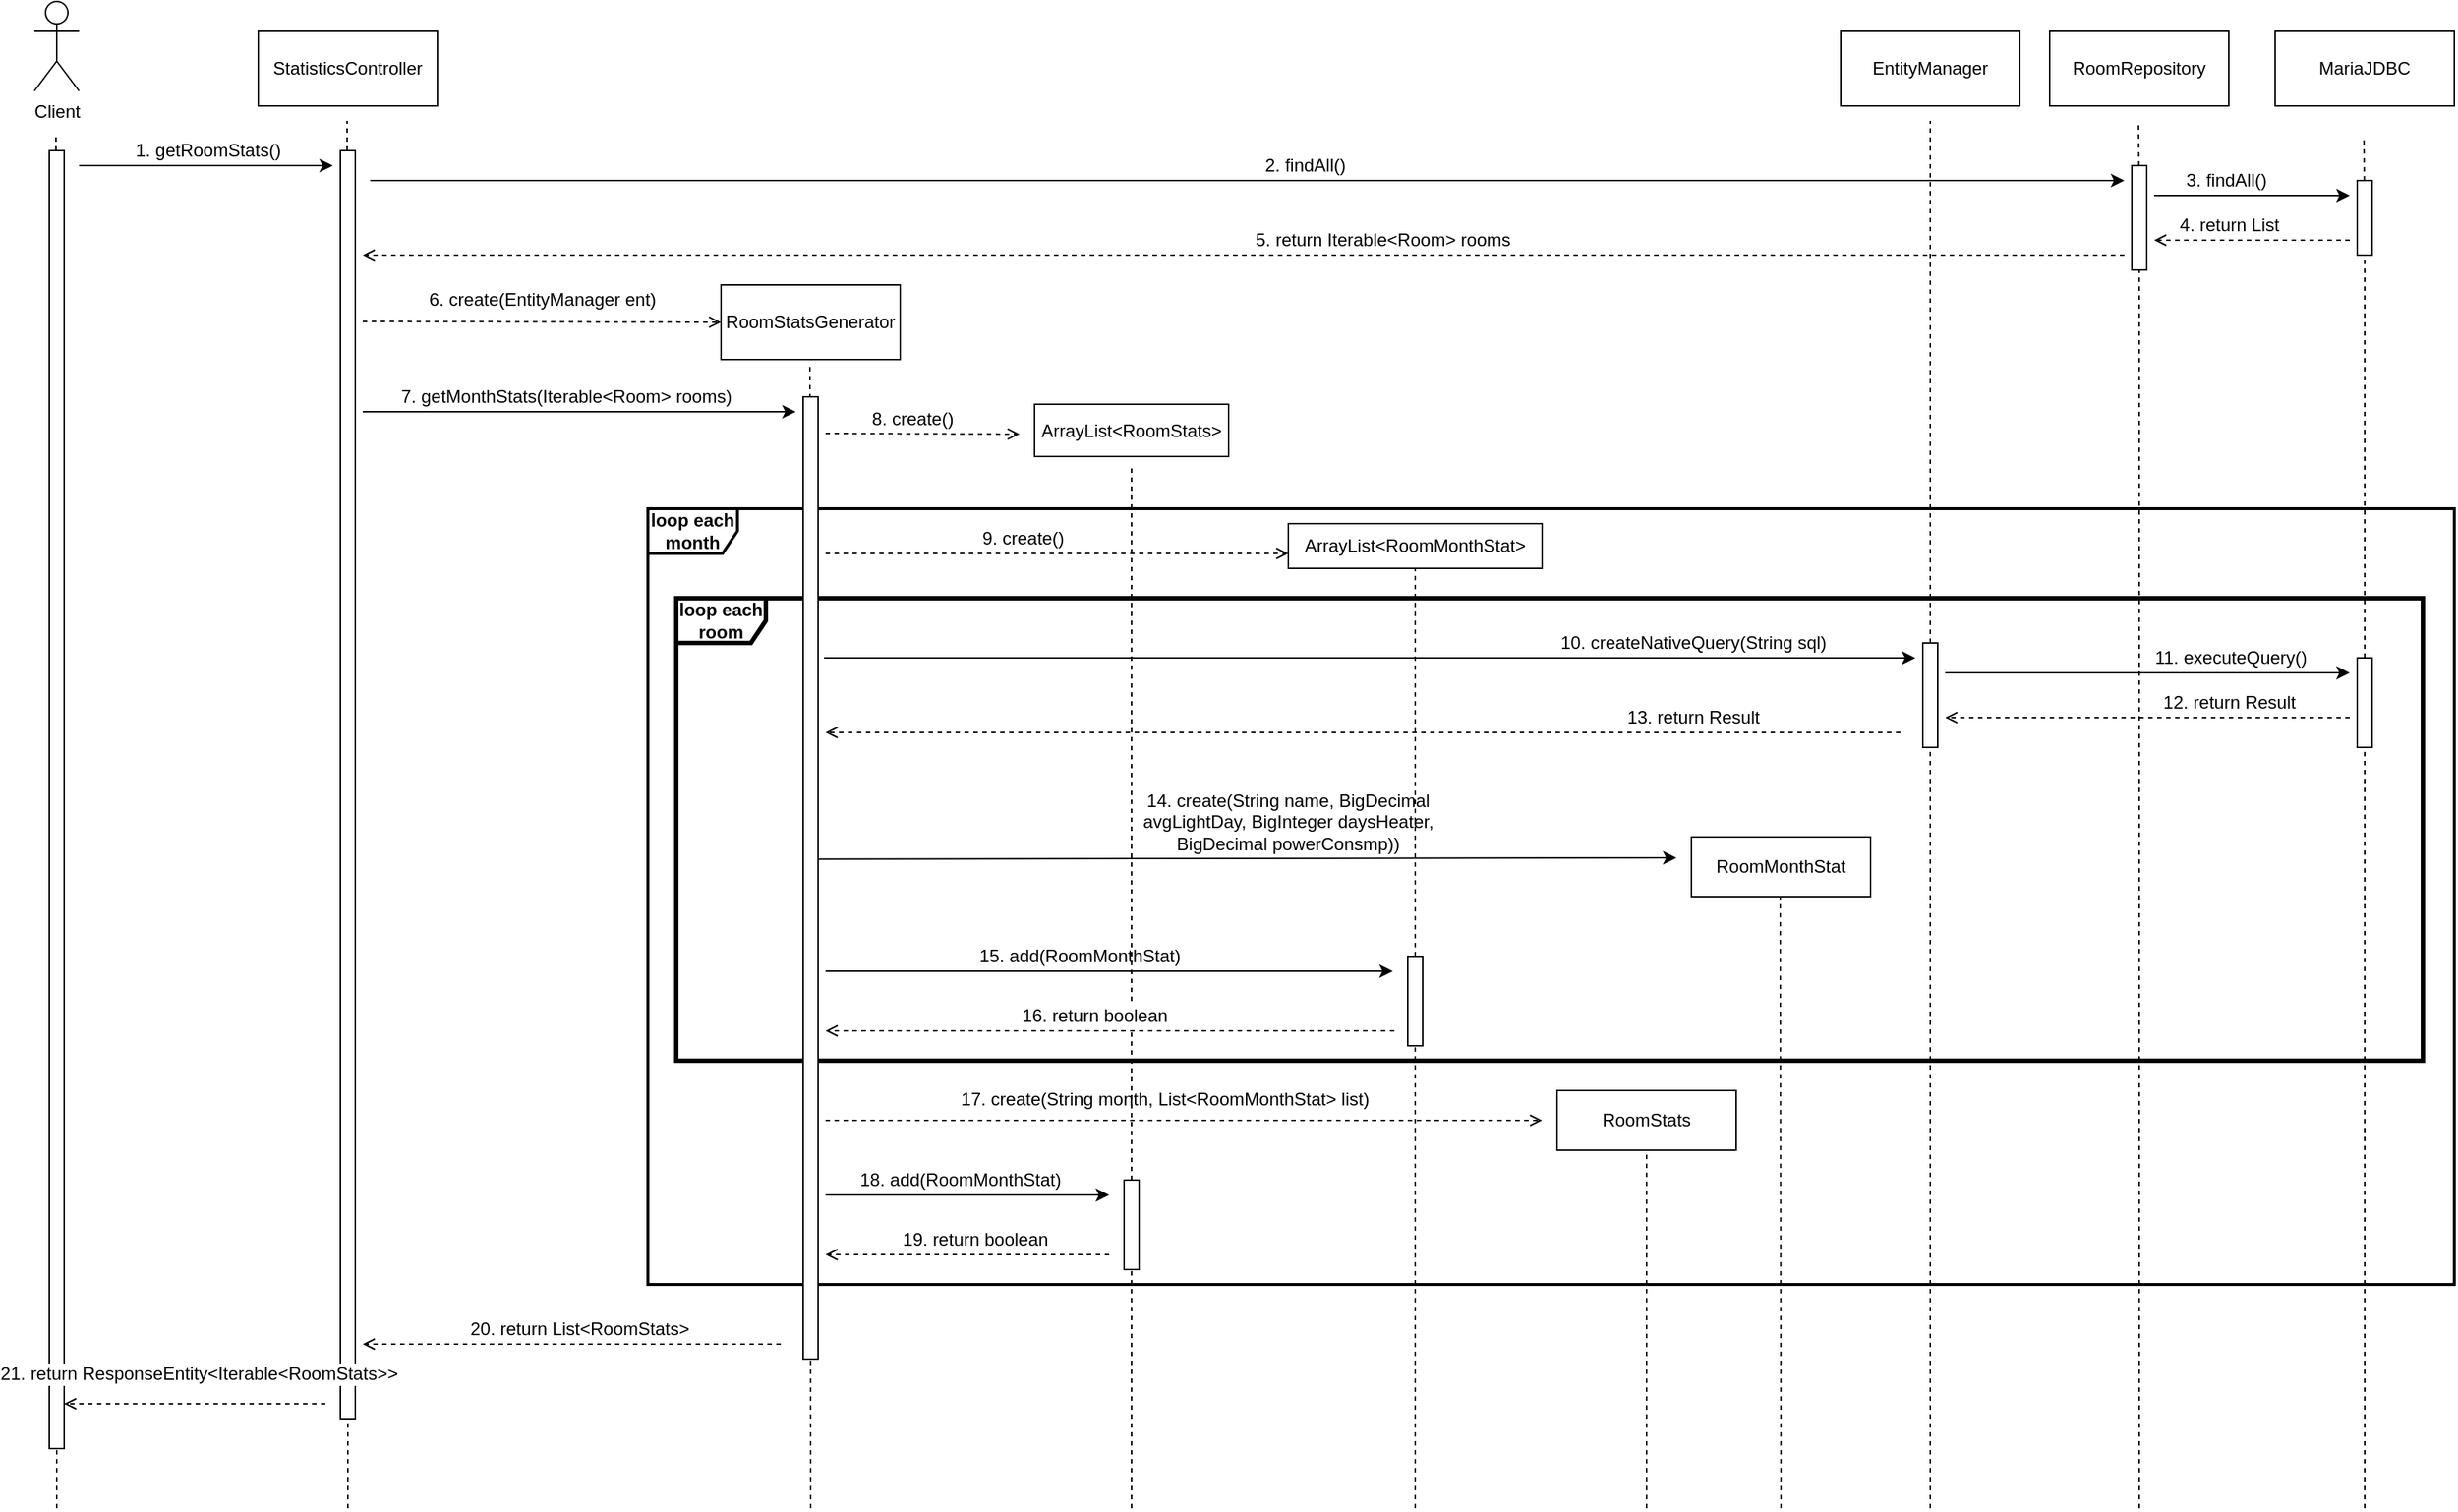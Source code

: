 <mxfile version="13.1.1" type="device"><diagram id="xL0bkW22dJEcYEZWltH-" name="Page-1"><mxGraphModel dx="1422" dy="774" grid="1" gridSize="10" guides="1" tooltips="1" connect="1" arrows="1" fold="1" page="1" pageScale="1" pageWidth="192000" pageHeight="108000" math="0" shadow="0"><root><mxCell id="0"/><mxCell id="1" parent="0"/><mxCell id="LGQTWvPX9GXlApJBBuvb-30" value="&lt;b&gt;loop each room&lt;/b&gt;" style="shape=umlFrame;whiteSpace=wrap;html=1;strokeWidth=3;" parent="1" vertex="1"><mxGeometry x="460" y="430" width="1170" height="310" as="geometry"/></mxCell><mxCell id="LGQTWvPX9GXlApJBBuvb-45" value="&lt;b&gt;loop each month&lt;/b&gt;" style="shape=umlFrame;whiteSpace=wrap;html=1;strokeWidth=2;" parent="1" vertex="1"><mxGeometry x="441" y="370" width="1210" height="520" as="geometry"/></mxCell><mxCell id="19XanNoo4fwWHhp1MPcU-1" value="Client" style="shape=umlActor;verticalLabelPosition=bottom;labelBackgroundColor=#ffffff;verticalAlign=top;html=1;outlineConnect=0;" parent="1" vertex="1"><mxGeometry x="30" y="30" width="30" height="60" as="geometry"/></mxCell><mxCell id="19XanNoo4fwWHhp1MPcU-8" value="" style="endArrow=none;dashed=1;html=1;" parent="1" source="19XanNoo4fwWHhp1MPcU-9" edge="1"><mxGeometry width="50" height="50" relative="1" as="geometry"><mxPoint x="45" y="670" as="sourcePoint"/><mxPoint x="44.5" y="120" as="targetPoint"/></mxGeometry></mxCell><mxCell id="19XanNoo4fwWHhp1MPcU-9" value="" style="rounded=0;whiteSpace=wrap;html=1;" parent="1" vertex="1"><mxGeometry x="40" y="130" width="10" height="870" as="geometry"/></mxCell><mxCell id="19XanNoo4fwWHhp1MPcU-11" value="" style="endArrow=none;dashed=1;html=1;" parent="1" target="19XanNoo4fwWHhp1MPcU-9" edge="1"><mxGeometry width="50" height="50" relative="1" as="geometry"><mxPoint x="45" y="1040" as="sourcePoint"/><mxPoint x="44.5" y="120" as="targetPoint"/></mxGeometry></mxCell><mxCell id="19XanNoo4fwWHhp1MPcU-12" value="StatisticsController" style="rounded=0;whiteSpace=wrap;html=1;" parent="1" vertex="1"><mxGeometry x="180" y="50" width="120" height="50" as="geometry"/></mxCell><mxCell id="19XanNoo4fwWHhp1MPcU-13" value="RoomStatsGenerator" style="rounded=0;whiteSpace=wrap;html=1;" parent="1" vertex="1"><mxGeometry x="490" y="220" width="120" height="50" as="geometry"/></mxCell><mxCell id="19XanNoo4fwWHhp1MPcU-14" value="" style="endArrow=none;dashed=1;html=1;" parent="1" source="19XanNoo4fwWHhp1MPcU-17" edge="1"><mxGeometry width="50" height="50" relative="1" as="geometry"><mxPoint x="240" y="680" as="sourcePoint"/><mxPoint x="239.5" y="110" as="targetPoint"/></mxGeometry></mxCell><mxCell id="19XanNoo4fwWHhp1MPcU-15" value="" style="endArrow=classic;html=1;" parent="1" edge="1"><mxGeometry width="50" height="50" relative="1" as="geometry"><mxPoint x="60" y="140" as="sourcePoint"/><mxPoint x="230" y="140" as="targetPoint"/></mxGeometry></mxCell><mxCell id="19XanNoo4fwWHhp1MPcU-16" value="1. getRoomStats()" style="edgeLabel;html=1;align=center;verticalAlign=middle;resizable=0;points=[];fontSize=12;" parent="19XanNoo4fwWHhp1MPcU-15" vertex="1" connectable="0"><mxGeometry x="0.614" relative="1" as="geometry"><mxPoint x="-51" y="-10" as="offset"/></mxGeometry></mxCell><mxCell id="19XanNoo4fwWHhp1MPcU-17" value="" style="rounded=0;whiteSpace=wrap;html=1;" parent="1" vertex="1"><mxGeometry x="235" y="130" width="10" height="850" as="geometry"/></mxCell><mxCell id="19XanNoo4fwWHhp1MPcU-18" value="" style="endArrow=none;dashed=1;html=1;" parent="1" target="19XanNoo4fwWHhp1MPcU-17" edge="1"><mxGeometry width="50" height="50" relative="1" as="geometry"><mxPoint x="240" y="1040" as="sourcePoint"/><mxPoint x="239.5" y="110" as="targetPoint"/></mxGeometry></mxCell><mxCell id="19XanNoo4fwWHhp1MPcU-20" value="" style="endArrow=open;dashed=1;html=1;fontSize=12;endFill=0;" parent="1" edge="1"><mxGeometry width="50" height="50" relative="1" as="geometry"><mxPoint x="250" y="244.5" as="sourcePoint"/><mxPoint x="490" y="245" as="targetPoint"/></mxGeometry></mxCell><mxCell id="19XanNoo4fwWHhp1MPcU-21" value="6. create(EntityManager ent)" style="edgeLabel;html=1;align=center;verticalAlign=middle;resizable=0;points=[];fontSize=12;" parent="19XanNoo4fwWHhp1MPcU-20" vertex="1" connectable="0"><mxGeometry x="-0.183" y="2" relative="1" as="geometry"><mxPoint x="22" y="-12.7" as="offset"/></mxGeometry></mxCell><mxCell id="19XanNoo4fwWHhp1MPcU-22" value="RoomRepository" style="rounded=0;whiteSpace=wrap;html=1;fontSize=12;" parent="1" vertex="1"><mxGeometry x="1380" y="50" width="120" height="50" as="geometry"/></mxCell><mxCell id="19XanNoo4fwWHhp1MPcU-24" value="" style="endArrow=none;dashed=1;html=1;fontSize=12;" parent="1" edge="1"><mxGeometry width="50" height="50" relative="1" as="geometry"><mxPoint x="550" y="1040" as="sourcePoint"/><mxPoint x="549.5" y="275" as="targetPoint"/></mxGeometry></mxCell><mxCell id="19XanNoo4fwWHhp1MPcU-25" value="" style="endArrow=classic;html=1;fontSize=12;" parent="1" edge="1"><mxGeometry width="50" height="50" relative="1" as="geometry"><mxPoint x="255" y="150" as="sourcePoint"/><mxPoint x="1430" y="150" as="targetPoint"/></mxGeometry></mxCell><mxCell id="19XanNoo4fwWHhp1MPcU-27" value="2. findAll()" style="edgeLabel;html=1;align=center;verticalAlign=middle;resizable=0;points=[];fontSize=12;" parent="19XanNoo4fwWHhp1MPcU-25" vertex="1" connectable="0"><mxGeometry x="0.483" relative="1" as="geometry"><mxPoint x="-246" y="-10" as="offset"/></mxGeometry></mxCell><mxCell id="19XanNoo4fwWHhp1MPcU-26" value="" style="endArrow=none;dashed=1;html=1;" parent="1" source="19XanNoo4fwWHhp1MPcU-28" edge="1"><mxGeometry width="50" height="50" relative="1" as="geometry"><mxPoint x="1440" y="680" as="sourcePoint"/><mxPoint x="1439.5" y="110" as="targetPoint"/></mxGeometry></mxCell><mxCell id="19XanNoo4fwWHhp1MPcU-28" value="" style="rounded=0;whiteSpace=wrap;html=1;" parent="1" vertex="1"><mxGeometry x="1435" y="140" width="10" height="70" as="geometry"/></mxCell><mxCell id="19XanNoo4fwWHhp1MPcU-29" value="" style="endArrow=none;dashed=1;html=1;" parent="1" target="19XanNoo4fwWHhp1MPcU-28" edge="1"><mxGeometry width="50" height="50" relative="1" as="geometry"><mxPoint x="1440" y="1040" as="sourcePoint"/><mxPoint x="1439.5" y="110" as="targetPoint"/></mxGeometry></mxCell><mxCell id="19XanNoo4fwWHhp1MPcU-31" value="" style="endArrow=open;dashed=1;html=1;fontSize=12;endFill=0;" parent="1" edge="1"><mxGeometry width="50" height="50" relative="1" as="geometry"><mxPoint x="1430" y="200" as="sourcePoint"/><mxPoint x="250" y="200" as="targetPoint"/></mxGeometry></mxCell><mxCell id="19XanNoo4fwWHhp1MPcU-32" value="5. return Iterable&amp;lt;Room&amp;gt; rooms" style="edgeLabel;html=1;align=center;verticalAlign=middle;resizable=0;points=[];fontSize=12;" parent="19XanNoo4fwWHhp1MPcU-31" vertex="1" connectable="0"><mxGeometry x="-0.637" y="1" relative="1" as="geometry"><mxPoint x="-283" y="-11" as="offset"/></mxGeometry></mxCell><mxCell id="19XanNoo4fwWHhp1MPcU-33" value="" style="rounded=0;whiteSpace=wrap;html=1;fontSize=12;" parent="1" vertex="1"><mxGeometry x="545" y="295" width="10" height="645" as="geometry"/></mxCell><mxCell id="19XanNoo4fwWHhp1MPcU-36" value="" style="endArrow=classic;html=1;fontSize=12;" parent="1" edge="1"><mxGeometry width="50" height="50" relative="1" as="geometry"><mxPoint x="250" y="305" as="sourcePoint"/><mxPoint x="540" y="305" as="targetPoint"/></mxGeometry></mxCell><mxCell id="19XanNoo4fwWHhp1MPcU-37" value="7. getMonthStats(Iterable&amp;lt;Room&amp;gt; rooms)" style="edgeLabel;html=1;align=center;verticalAlign=middle;resizable=0;points=[];fontSize=12;" parent="19XanNoo4fwWHhp1MPcU-36" vertex="1" connectable="0"><mxGeometry x="0.243" y="3" relative="1" as="geometry"><mxPoint x="-44" y="-7" as="offset"/></mxGeometry></mxCell><mxCell id="19XanNoo4fwWHhp1MPcU-38" value="MariaJDBC" style="rounded=0;whiteSpace=wrap;html=1;fontSize=12;" parent="1" vertex="1"><mxGeometry x="1531" y="50" width="120" height="50" as="geometry"/></mxCell><mxCell id="19XanNoo4fwWHhp1MPcU-39" value="" style="endArrow=none;dashed=1;html=1;fontSize=12;" parent="1" source="19XanNoo4fwWHhp1MPcU-44" edge="1"><mxGeometry width="50" height="50" relative="1" as="geometry"><mxPoint x="1591" y="680" as="sourcePoint"/><mxPoint x="1590.5" y="120" as="targetPoint"/></mxGeometry></mxCell><mxCell id="19XanNoo4fwWHhp1MPcU-40" value="" style="endArrow=classic;html=1;fontSize=12;" parent="1" edge="1"><mxGeometry width="50" height="50" relative="1" as="geometry"><mxPoint x="1450" y="160" as="sourcePoint"/><mxPoint x="1581" y="160" as="targetPoint"/></mxGeometry></mxCell><mxCell id="19XanNoo4fwWHhp1MPcU-41" value="3. findAll()" style="edgeLabel;html=1;align=center;verticalAlign=middle;resizable=0;points=[];fontSize=12;" parent="19XanNoo4fwWHhp1MPcU-40" vertex="1" connectable="0"><mxGeometry x="0.483" relative="1" as="geometry"><mxPoint x="-49" y="-10" as="offset"/></mxGeometry></mxCell><mxCell id="19XanNoo4fwWHhp1MPcU-42" value="" style="endArrow=open;dashed=1;html=1;fontSize=12;endFill=0;" parent="1" edge="1"><mxGeometry width="50" height="50" relative="1" as="geometry"><mxPoint x="1581" y="190" as="sourcePoint"/><mxPoint x="1450" y="190" as="targetPoint"/></mxGeometry></mxCell><mxCell id="19XanNoo4fwWHhp1MPcU-43" value="4. return List" style="edgeLabel;html=1;align=center;verticalAlign=middle;resizable=0;points=[];fontSize=12;" parent="19XanNoo4fwWHhp1MPcU-42" vertex="1" connectable="0"><mxGeometry x="-0.637" y="1" relative="1" as="geometry"><mxPoint x="-57.47" y="-11" as="offset"/></mxGeometry></mxCell><mxCell id="19XanNoo4fwWHhp1MPcU-44" value="" style="rounded=0;whiteSpace=wrap;html=1;fontSize=12;" parent="1" vertex="1"><mxGeometry x="1586" y="150" width="10" height="50" as="geometry"/></mxCell><mxCell id="19XanNoo4fwWHhp1MPcU-45" value="" style="endArrow=none;dashed=1;html=1;fontSize=12;" parent="1" source="LGQTWvPX9GXlApJBBuvb-6" target="19XanNoo4fwWHhp1MPcU-44" edge="1"><mxGeometry width="50" height="50" relative="1" as="geometry"><mxPoint x="1591" y="680" as="sourcePoint"/><mxPoint x="1590.5" y="120" as="targetPoint"/></mxGeometry></mxCell><mxCell id="19XanNoo4fwWHhp1MPcU-47" value="EntityManager" style="rounded=0;whiteSpace=wrap;html=1;fontSize=12;" parent="1" vertex="1"><mxGeometry x="1240" y="50" width="120" height="50" as="geometry"/></mxCell><mxCell id="LGQTWvPX9GXlApJBBuvb-1" value="" style="endArrow=classic;html=1;fontSize=12;" parent="1" edge="1"><mxGeometry width="50" height="50" relative="1" as="geometry"><mxPoint x="559" y="470" as="sourcePoint"/><mxPoint x="1290" y="470" as="targetPoint"/></mxGeometry></mxCell><mxCell id="LGQTWvPX9GXlApJBBuvb-2" value="10. createNativeQuery(String sql)" style="edgeLabel;html=1;align=center;verticalAlign=middle;resizable=0;points=[];fontSize=12;" parent="LGQTWvPX9GXlApJBBuvb-1" vertex="1" connectable="0"><mxGeometry x="0.243" y="3" relative="1" as="geometry"><mxPoint x="127" y="-7" as="offset"/></mxGeometry></mxCell><mxCell id="LGQTWvPX9GXlApJBBuvb-6" value="" style="rounded=0;whiteSpace=wrap;html=1;fontSize=12;" parent="1" vertex="1"><mxGeometry x="1586" y="470" width="10" height="60" as="geometry"/></mxCell><mxCell id="LGQTWvPX9GXlApJBBuvb-7" value="" style="endArrow=none;dashed=1;html=1;fontSize=12;" parent="1" target="LGQTWvPX9GXlApJBBuvb-6" edge="1"><mxGeometry width="50" height="50" relative="1" as="geometry"><mxPoint x="1591" y="1040" as="sourcePoint"/><mxPoint x="1591" y="230" as="targetPoint"/></mxGeometry></mxCell><mxCell id="LGQTWvPX9GXlApJBBuvb-8" value="" style="endArrow=classic;html=1;fontSize=12;" parent="1" edge="1"><mxGeometry width="50" height="50" relative="1" as="geometry"><mxPoint x="1310" y="480" as="sourcePoint"/><mxPoint x="1581" y="480" as="targetPoint"/></mxGeometry></mxCell><mxCell id="LGQTWvPX9GXlApJBBuvb-9" value="11. executeQuery()" style="edgeLabel;html=1;align=center;verticalAlign=middle;resizable=0;points=[];fontSize=12;" parent="LGQTWvPX9GXlApJBBuvb-8" vertex="1" connectable="0"><mxGeometry x="0.243" y="3" relative="1" as="geometry"><mxPoint x="22" y="-7" as="offset"/></mxGeometry></mxCell><mxCell id="LGQTWvPX9GXlApJBBuvb-10" value="" style="endArrow=open;dashed=1;html=1;fontSize=12;endFill=0;" parent="1" edge="1"><mxGeometry width="50" height="50" relative="1" as="geometry"><mxPoint x="1581" y="510" as="sourcePoint"/><mxPoint x="1310" y="510" as="targetPoint"/></mxGeometry></mxCell><mxCell id="LGQTWvPX9GXlApJBBuvb-11" value="12. return Result" style="edgeLabel;html=1;align=center;verticalAlign=middle;resizable=0;points=[];fontSize=12;" parent="LGQTWvPX9GXlApJBBuvb-10" vertex="1" connectable="0"><mxGeometry x="-0.637" y="1" relative="1" as="geometry"><mxPoint x="-32" y="-11" as="offset"/></mxGeometry></mxCell><mxCell id="LGQTWvPX9GXlApJBBuvb-14" value="" style="endArrow=open;dashed=1;html=1;fontSize=12;endFill=0;" parent="1" edge="1"><mxGeometry width="50" height="50" relative="1" as="geometry"><mxPoint x="1280" y="520" as="sourcePoint"/><mxPoint x="560" y="520" as="targetPoint"/></mxGeometry></mxCell><mxCell id="LGQTWvPX9GXlApJBBuvb-15" value="13. return Result" style="edgeLabel;html=1;align=center;verticalAlign=middle;resizable=0;points=[];fontSize=12;" parent="LGQTWvPX9GXlApJBBuvb-14" vertex="1" connectable="0"><mxGeometry x="-0.637" y="1" relative="1" as="geometry"><mxPoint x="-9" y="-11" as="offset"/></mxGeometry></mxCell><mxCell id="LGQTWvPX9GXlApJBBuvb-16" value="RoomMonthStat" style="rounded=0;whiteSpace=wrap;html=1;fontSize=12;" parent="1" vertex="1"><mxGeometry x="1140" y="590" width="120" height="40" as="geometry"/></mxCell><mxCell id="LGQTWvPX9GXlApJBBuvb-19" value="" style="endArrow=none;dashed=1;html=1;fontSize=12;" parent="1" edge="1"><mxGeometry width="50" height="50" relative="1" as="geometry"><mxPoint x="1200" y="1040" as="sourcePoint"/><mxPoint x="1199.5" y="630" as="targetPoint"/></mxGeometry></mxCell><mxCell id="LGQTWvPX9GXlApJBBuvb-20" value="" style="endArrow=classic;html=1;" parent="1" edge="1"><mxGeometry width="50" height="50" relative="1" as="geometry"><mxPoint x="555" y="604.82" as="sourcePoint"/><mxPoint x="1130" y="604" as="targetPoint"/></mxGeometry></mxCell><mxCell id="LGQTWvPX9GXlApJBBuvb-23" value="&lt;span style=&quot;color: rgb(0 , 0 , 0) ; font-family: &amp;#34;helvetica&amp;#34; ; font-size: 12px ; font-style: normal ; font-weight: 400 ; letter-spacing: normal ; text-align: center ; text-indent: 0px ; text-transform: none ; word-spacing: 0px ; background-color: rgb(255 , 255 , 255) ; float: none ; display: inline&quot;&gt;14. create(String name, BigDecimal avgLightDay, BigInteger daysHeater, BigDecimal powerConsmp))&lt;/span&gt;" style="text;html=1;strokeColor=none;fillColor=none;align=center;verticalAlign=middle;whiteSpace=wrap;rounded=0;" parent="1" vertex="1"><mxGeometry x="770" y="570" width="200" height="20" as="geometry"/></mxCell><mxCell id="LGQTWvPX9GXlApJBBuvb-3" value="" style="rounded=0;whiteSpace=wrap;html=1;fontSize=12;" parent="1" vertex="1"><mxGeometry x="1295" y="460" width="10" height="70" as="geometry"/></mxCell><mxCell id="LGQTWvPX9GXlApJBBuvb-33" value="" style="endArrow=none;dashed=1;html=1;fontSize=12;" parent="1" target="LGQTWvPX9GXlApJBBuvb-3" edge="1"><mxGeometry width="50" height="50" relative="1" as="geometry"><mxPoint x="1300" y="1040" as="sourcePoint"/><mxPoint x="1299.5" y="110" as="targetPoint"/></mxGeometry></mxCell><mxCell id="LGQTWvPX9GXlApJBBuvb-35" value="" style="endArrow=none;dashed=1;html=1;fontSize=12;" parent="1" source="LGQTWvPX9GXlApJBBuvb-3" edge="1"><mxGeometry width="50" height="50" relative="1" as="geometry"><mxPoint x="1299.934" y="340" as="sourcePoint"/><mxPoint x="1300" y="110" as="targetPoint"/></mxGeometry></mxCell><mxCell id="LGQTWvPX9GXlApJBBuvb-38" value="RoomStats" style="rounded=0;whiteSpace=wrap;html=1;fontSize=12;" parent="1" vertex="1"><mxGeometry x="1050" y="760" width="120" height="40" as="geometry"/></mxCell><mxCell id="LGQTWvPX9GXlApJBBuvb-39" value="" style="endArrow=open;dashed=1;html=1;fontSize=12;endFill=0;" parent="1" edge="1"><mxGeometry width="50" height="50" relative="1" as="geometry"><mxPoint x="560" y="780" as="sourcePoint"/><mxPoint x="1040" y="780" as="targetPoint"/></mxGeometry></mxCell><mxCell id="LGQTWvPX9GXlApJBBuvb-40" value="17. create(String month, List&amp;lt;RoomMonthStat&amp;gt; list)" style="edgeLabel;html=1;align=center;verticalAlign=middle;resizable=0;points=[];fontSize=12;" parent="LGQTWvPX9GXlApJBBuvb-39" vertex="1" connectable="0"><mxGeometry x="-0.183" y="2" relative="1" as="geometry"><mxPoint x="30.59" y="-12.7" as="offset"/></mxGeometry></mxCell><mxCell id="LGQTWvPX9GXlApJBBuvb-41" value="" style="endArrow=none;dashed=1;html=1;fontSize=12;entryX=0.5;entryY=1;entryDx=0;entryDy=0;" parent="1" edge="1" target="LGQTWvPX9GXlApJBBuvb-38"><mxGeometry width="50" height="50" relative="1" as="geometry"><mxPoint x="1110" y="1040" as="sourcePoint"/><mxPoint x="1109.5" y="780" as="targetPoint"/></mxGeometry></mxCell><mxCell id="LGQTWvPX9GXlApJBBuvb-42" value="" style="endArrow=open;dashed=1;html=1;fontSize=12;endFill=0;" parent="1" edge="1"><mxGeometry width="50" height="50" relative="1" as="geometry"><mxPoint x="530" y="930" as="sourcePoint"/><mxPoint x="250" y="930" as="targetPoint"/></mxGeometry></mxCell><mxCell id="LGQTWvPX9GXlApJBBuvb-43" value="&lt;span style=&quot;color: rgba(0 , 0 , 0 , 0) ; font-family: monospace ; font-size: 0px ; background-color: rgb(248 , 249 , 250)&quot;&gt;%3CmxGraphModel%3E%3Croot%3E%3CmxCell%20id%3D%220%22%2F%3E%3CmxCell%20id%3D%221%22%20parent%3D%220%22%2F%3E%3CmxCell%20id%3D%222%22%20value%3D%22create(ArrayList%26amp%3Blt%3BRoomMonthStat%26amp%3Bgt%3B)%22%20style%3D%22edgeLabel%3Bhtml%3D1%3Balign%3Dcenter%3BverticalAlign%3Dmiddle%3Bresizable%3D0%3Bpoints%3D%5B%5D%3BfontSize%3D12%3B%22%20vertex%3D%221%22%20connectable%3D%220%22%20parent%3D%221%22%3E%3CmxGeometry%20x%3D%22660.002%22%20y%3D%22540.3%22%20as%3D%22geometry%22%3E%3CmxPoint%20x%3D%2230.59%22%20y%3D%22-12.7%22%20as%3D%22offset%22%2F%3E%3C%2FmxGeometry%3E%3C%2FmxCell%3E%3C%2Froot%3E%3C%2FmxGraphModel%3Eretur&lt;/span&gt;" style="edgeLabel;html=1;align=center;verticalAlign=middle;resizable=0;points=[];fontSize=12;" parent="LGQTWvPX9GXlApJBBuvb-42" vertex="1" connectable="0"><mxGeometry x="-0.637" y="1" relative="1" as="geometry"><mxPoint x="-97.06" y="-11" as="offset"/></mxGeometry></mxCell><mxCell id="LGQTWvPX9GXlApJBBuvb-44" value="&lt;font style=&quot;font-size: 12px&quot;&gt;20. return List&amp;lt;RoomStats&amp;gt;&lt;/font&gt;" style="edgeLabel;html=1;align=center;verticalAlign=middle;resizable=0;points=[];fontSize=12;" parent="LGQTWvPX9GXlApJBBuvb-42" vertex="1" connectable="0"><mxGeometry x="-0.156" y="1" relative="1" as="geometry"><mxPoint x="-17.65" y="-11" as="offset"/></mxGeometry></mxCell><mxCell id="LGQTWvPX9GXlApJBBuvb-46" value="" style="endArrow=open;dashed=1;html=1;fontSize=12;endFill=0;" parent="1" edge="1"><mxGeometry width="50" height="50" relative="1" as="geometry"><mxPoint x="225" y="970" as="sourcePoint"/><mxPoint x="50" y="970" as="targetPoint"/></mxGeometry></mxCell><mxCell id="LGQTWvPX9GXlApJBBuvb-47" value="&lt;span style=&quot;color: rgba(0 , 0 , 0 , 0) ; font-family: monospace ; font-size: 0px ; background-color: rgb(248 , 249 , 250)&quot;&gt;%3CmxGraphModel%3E%3Croot%3E%3CmxCell%20id%3D%220%22%2F%3E%3CmxCell%20id%3D%221%22%20parent%3D%220%22%2F%3E%3CmxCell%20id%3D%222%22%20value%3D%22create(ArrayList%26amp%3Blt%3BRoomMonthStat%26amp%3Bgt%3B)%22%20style%3D%22edgeLabel%3Bhtml%3D1%3Balign%3Dcenter%3BverticalAlign%3Dmiddle%3Bresizable%3D0%3Bpoints%3D%5B%5D%3BfontSize%3D12%3B%22%20vertex%3D%221%22%20connectable%3D%220%22%20parent%3D%221%22%3E%3CmxGeometry%20x%3D%22660.002%22%20y%3D%22540.3%22%20as%3D%22geometry%22%3E%3CmxPoint%20x%3D%2230.59%22%20y%3D%22-12.7%22%20as%3D%22offset%22%2F%3E%3C%2FmxGeometry%3E%3C%2FmxCell%3E%3C%2Froot%3E%3C%2FmxGraphModel%3Eretur&lt;/span&gt;" style="edgeLabel;html=1;align=center;verticalAlign=middle;resizable=0;points=[];fontSize=12;" parent="LGQTWvPX9GXlApJBBuvb-46" vertex="1" connectable="0"><mxGeometry x="-0.637" y="1" relative="1" as="geometry"><mxPoint x="-97.06" y="-11" as="offset"/></mxGeometry></mxCell><mxCell id="LGQTWvPX9GXlApJBBuvb-48" value="&lt;font style=&quot;font-size: 12px&quot;&gt;21. return ResponseEntity&amp;lt;Iterable&amp;lt;RoomStats&amp;gt;&amp;gt;&lt;/font&gt;" style="edgeLabel;html=1;align=center;verticalAlign=middle;resizable=0;points=[];fontSize=12;" parent="LGQTWvPX9GXlApJBBuvb-46" vertex="1" connectable="0"><mxGeometry x="-0.156" y="1" relative="1" as="geometry"><mxPoint x="-11.0" y="-21" as="offset"/></mxGeometry></mxCell><mxCell id="DI5tlwjQ7xqeG7OTzAf1-1" value="ArrayList&amp;lt;RoomMonthStat&amp;gt;" style="rounded=0;whiteSpace=wrap;html=1;" vertex="1" parent="1"><mxGeometry x="870" y="380" width="170" height="30" as="geometry"/></mxCell><mxCell id="DI5tlwjQ7xqeG7OTzAf1-2" value="" style="endArrow=none;dashed=1;html=1;fontSize=12;entryX=0.5;entryY=1;entryDx=0;entryDy=0;" edge="1" parent="1" source="DI5tlwjQ7xqeG7OTzAf1-11" target="DI5tlwjQ7xqeG7OTzAf1-1"><mxGeometry width="50" height="50" relative="1" as="geometry"><mxPoint x="954.5" y="1000" as="sourcePoint"/><mxPoint x="954.5" y="770" as="targetPoint"/></mxGeometry></mxCell><mxCell id="DI5tlwjQ7xqeG7OTzAf1-3" value="" style="endArrow=open;dashed=1;html=1;fontSize=12;endFill=0;" edge="1" parent="1"><mxGeometry width="50" height="50" relative="1" as="geometry"><mxPoint x="560" y="400" as="sourcePoint"/><mxPoint x="870" y="400" as="targetPoint"/></mxGeometry></mxCell><mxCell id="DI5tlwjQ7xqeG7OTzAf1-4" value="9. create()" style="edgeLabel;html=1;align=center;verticalAlign=middle;resizable=0;points=[];fontSize=12;" vertex="1" connectable="0" parent="DI5tlwjQ7xqeG7OTzAf1-3"><mxGeometry x="-0.183" y="2" relative="1" as="geometry"><mxPoint x="5" y="-8.0" as="offset"/></mxGeometry></mxCell><mxCell id="DI5tlwjQ7xqeG7OTzAf1-7" value="" style="endArrow=classic;html=1;fontSize=12;" edge="1" parent="1"><mxGeometry width="50" height="50" relative="1" as="geometry"><mxPoint x="560" y="680" as="sourcePoint"/><mxPoint x="940" y="680" as="targetPoint"/></mxGeometry></mxCell><mxCell id="DI5tlwjQ7xqeG7OTzAf1-8" value="15. add(RoomMonthStat)" style="edgeLabel;html=1;align=center;verticalAlign=middle;resizable=0;points=[];fontSize=12;" vertex="1" connectable="0" parent="DI5tlwjQ7xqeG7OTzAf1-7"><mxGeometry x="0.243" y="3" relative="1" as="geometry"><mxPoint x="-66" y="-7" as="offset"/></mxGeometry></mxCell><mxCell id="DI5tlwjQ7xqeG7OTzAf1-11" value="" style="rounded=0;whiteSpace=wrap;html=1;fontSize=12;" vertex="1" parent="1"><mxGeometry x="950" y="670" width="10" height="60" as="geometry"/></mxCell><mxCell id="DI5tlwjQ7xqeG7OTzAf1-13" value="" style="endArrow=none;dashed=1;html=1;fontSize=12;entryX=0.5;entryY=1;entryDx=0;entryDy=0;" edge="1" parent="1" target="DI5tlwjQ7xqeG7OTzAf1-11"><mxGeometry width="50" height="50" relative="1" as="geometry"><mxPoint x="955" y="1040" as="sourcePoint"/><mxPoint x="955" y="430" as="targetPoint"/></mxGeometry></mxCell><mxCell id="DI5tlwjQ7xqeG7OTzAf1-14" value="ArrayList&amp;lt;RoomStats&amp;gt;" style="rounded=0;whiteSpace=wrap;html=1;" vertex="1" parent="1"><mxGeometry x="700" y="300" width="130" height="35" as="geometry"/></mxCell><mxCell id="DI5tlwjQ7xqeG7OTzAf1-17" value="" style="endArrow=open;dashed=1;html=1;fontSize=12;endFill=0;" edge="1" parent="1"><mxGeometry width="50" height="50" relative="1" as="geometry"><mxPoint x="560" y="319.5" as="sourcePoint"/><mxPoint x="690" y="320" as="targetPoint"/></mxGeometry></mxCell><mxCell id="DI5tlwjQ7xqeG7OTzAf1-18" value="8. create()" style="edgeLabel;html=1;align=center;verticalAlign=middle;resizable=0;points=[];fontSize=12;" vertex="1" connectable="0" parent="DI5tlwjQ7xqeG7OTzAf1-17"><mxGeometry x="-0.183" y="2" relative="1" as="geometry"><mxPoint x="5" y="-8.0" as="offset"/></mxGeometry></mxCell><mxCell id="DI5tlwjQ7xqeG7OTzAf1-21" value="" style="endArrow=none;dashed=1;html=1;fontSize=12;entryX=0.5;entryY=1;entryDx=0;entryDy=0;" edge="1" parent="1" source="DI5tlwjQ7xqeG7OTzAf1-30"><mxGeometry width="50" height="50" relative="1" as="geometry"><mxPoint x="765" y="1000" as="sourcePoint"/><mxPoint x="765" y="340" as="targetPoint"/></mxGeometry></mxCell><mxCell id="DI5tlwjQ7xqeG7OTzAf1-26" value="" style="endArrow=open;dashed=1;html=1;fontSize=12;endFill=0;" edge="1" parent="1"><mxGeometry width="50" height="50" relative="1" as="geometry"><mxPoint x="941" y="720" as="sourcePoint"/><mxPoint x="560" y="720" as="targetPoint"/></mxGeometry></mxCell><mxCell id="DI5tlwjQ7xqeG7OTzAf1-27" value="16. return boolean" style="edgeLabel;html=1;align=center;verticalAlign=middle;resizable=0;points=[];fontSize=12;" vertex="1" connectable="0" parent="DI5tlwjQ7xqeG7OTzAf1-26"><mxGeometry x="-0.637" y="1" relative="1" as="geometry"><mxPoint x="-132" y="-11" as="offset"/></mxGeometry></mxCell><mxCell id="DI5tlwjQ7xqeG7OTzAf1-28" value="" style="endArrow=classic;html=1;fontSize=12;" edge="1" parent="1"><mxGeometry width="50" height="50" relative="1" as="geometry"><mxPoint x="560" y="830" as="sourcePoint"/><mxPoint x="750" y="830" as="targetPoint"/></mxGeometry></mxCell><mxCell id="DI5tlwjQ7xqeG7OTzAf1-29" value="18. add(RoomMonthStat)" style="edgeLabel;html=1;align=center;verticalAlign=middle;resizable=0;points=[];fontSize=12;" vertex="1" connectable="0" parent="DI5tlwjQ7xqeG7OTzAf1-28"><mxGeometry x="0.243" y="3" relative="1" as="geometry"><mxPoint x="-28" y="-7" as="offset"/></mxGeometry></mxCell><mxCell id="DI5tlwjQ7xqeG7OTzAf1-31" value="" style="endArrow=open;dashed=1;html=1;fontSize=12;endFill=0;" edge="1" parent="1"><mxGeometry width="50" height="50" relative="1" as="geometry"><mxPoint x="750" y="870" as="sourcePoint"/><mxPoint x="560" y="870" as="targetPoint"/></mxGeometry></mxCell><mxCell id="DI5tlwjQ7xqeG7OTzAf1-32" value="19. return boolean" style="edgeLabel;html=1;align=center;verticalAlign=middle;resizable=0;points=[];fontSize=12;" vertex="1" connectable="0" parent="DI5tlwjQ7xqeG7OTzAf1-31"><mxGeometry x="-0.637" y="1" relative="1" as="geometry"><mxPoint x="-56" y="-11" as="offset"/></mxGeometry></mxCell><mxCell id="DI5tlwjQ7xqeG7OTzAf1-30" value="" style="rounded=0;whiteSpace=wrap;html=1;fontSize=12;" vertex="1" parent="1"><mxGeometry x="760" y="820" width="10" height="60" as="geometry"/></mxCell><mxCell id="DI5tlwjQ7xqeG7OTzAf1-34" value="" style="endArrow=none;dashed=1;html=1;fontSize=12;entryX=0.5;entryY=1;entryDx=0;entryDy=0;" edge="1" parent="1" target="DI5tlwjQ7xqeG7OTzAf1-30"><mxGeometry width="50" height="50" relative="1" as="geometry"><mxPoint x="765" y="1040" as="sourcePoint"/><mxPoint x="765" y="340" as="targetPoint"/></mxGeometry></mxCell></root></mxGraphModel></diagram></mxfile>